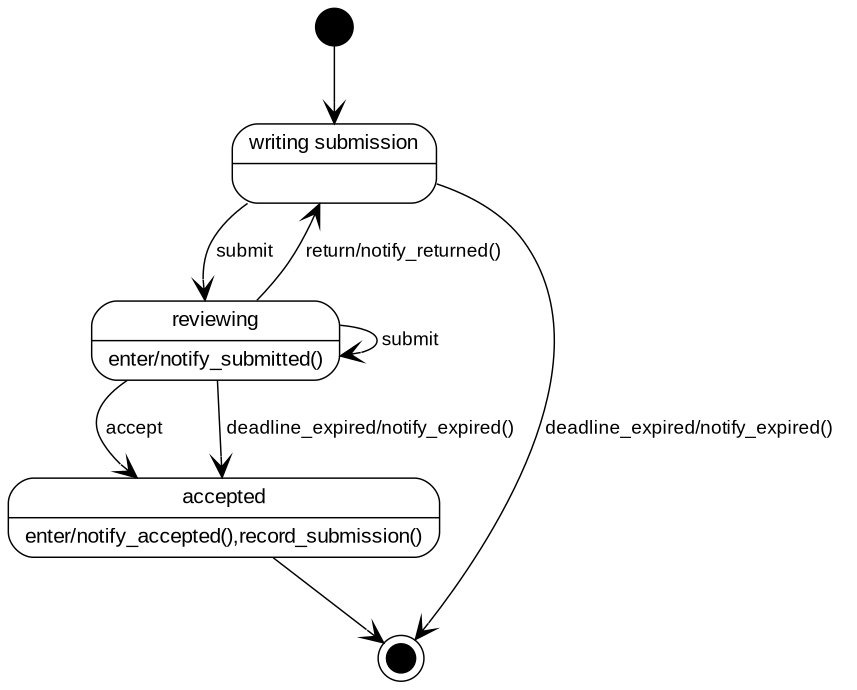 digraph hierarchy {
rankdir=TB
node[shape=Mrecord, fontname=Arial, fontsize=10, penwidth=0.7]
edge[dir=forward, arrowhead=vee, fontname=Arial, fontsize=9, penwidth=0.7]

start[label="",
      shape=circle, style=filled, color=black, fillcolor=black,
      fixedsize=true, width=0.25, height=0.25]
writing_submission[label = "{writing submission|}"]
reviewing[label = "{reviewing|enter/notify_submitted()}"]
accepted[label = "{accepted|enter/notify_accepted(),record_submission()}"]
end[label="",
    shape=doublecircle, style=filled, color=black, fillcolor=black,
    fixedsize=true, width=0.2, height=0.2]

start->writing_submission
writing_submission->reviewing [label = " submit   "]
writing_submission->end [label = " deadline_expired/notify_expired()   "]
reviewing->reviewing [label = " submit   "]
reviewing->writing_submission [label = " return/notify_returned()   "]
reviewing->accepted [label = " accept   "]
reviewing->accepted [label = " deadline_expired/notify_expired()   "]
accepted->end
}
